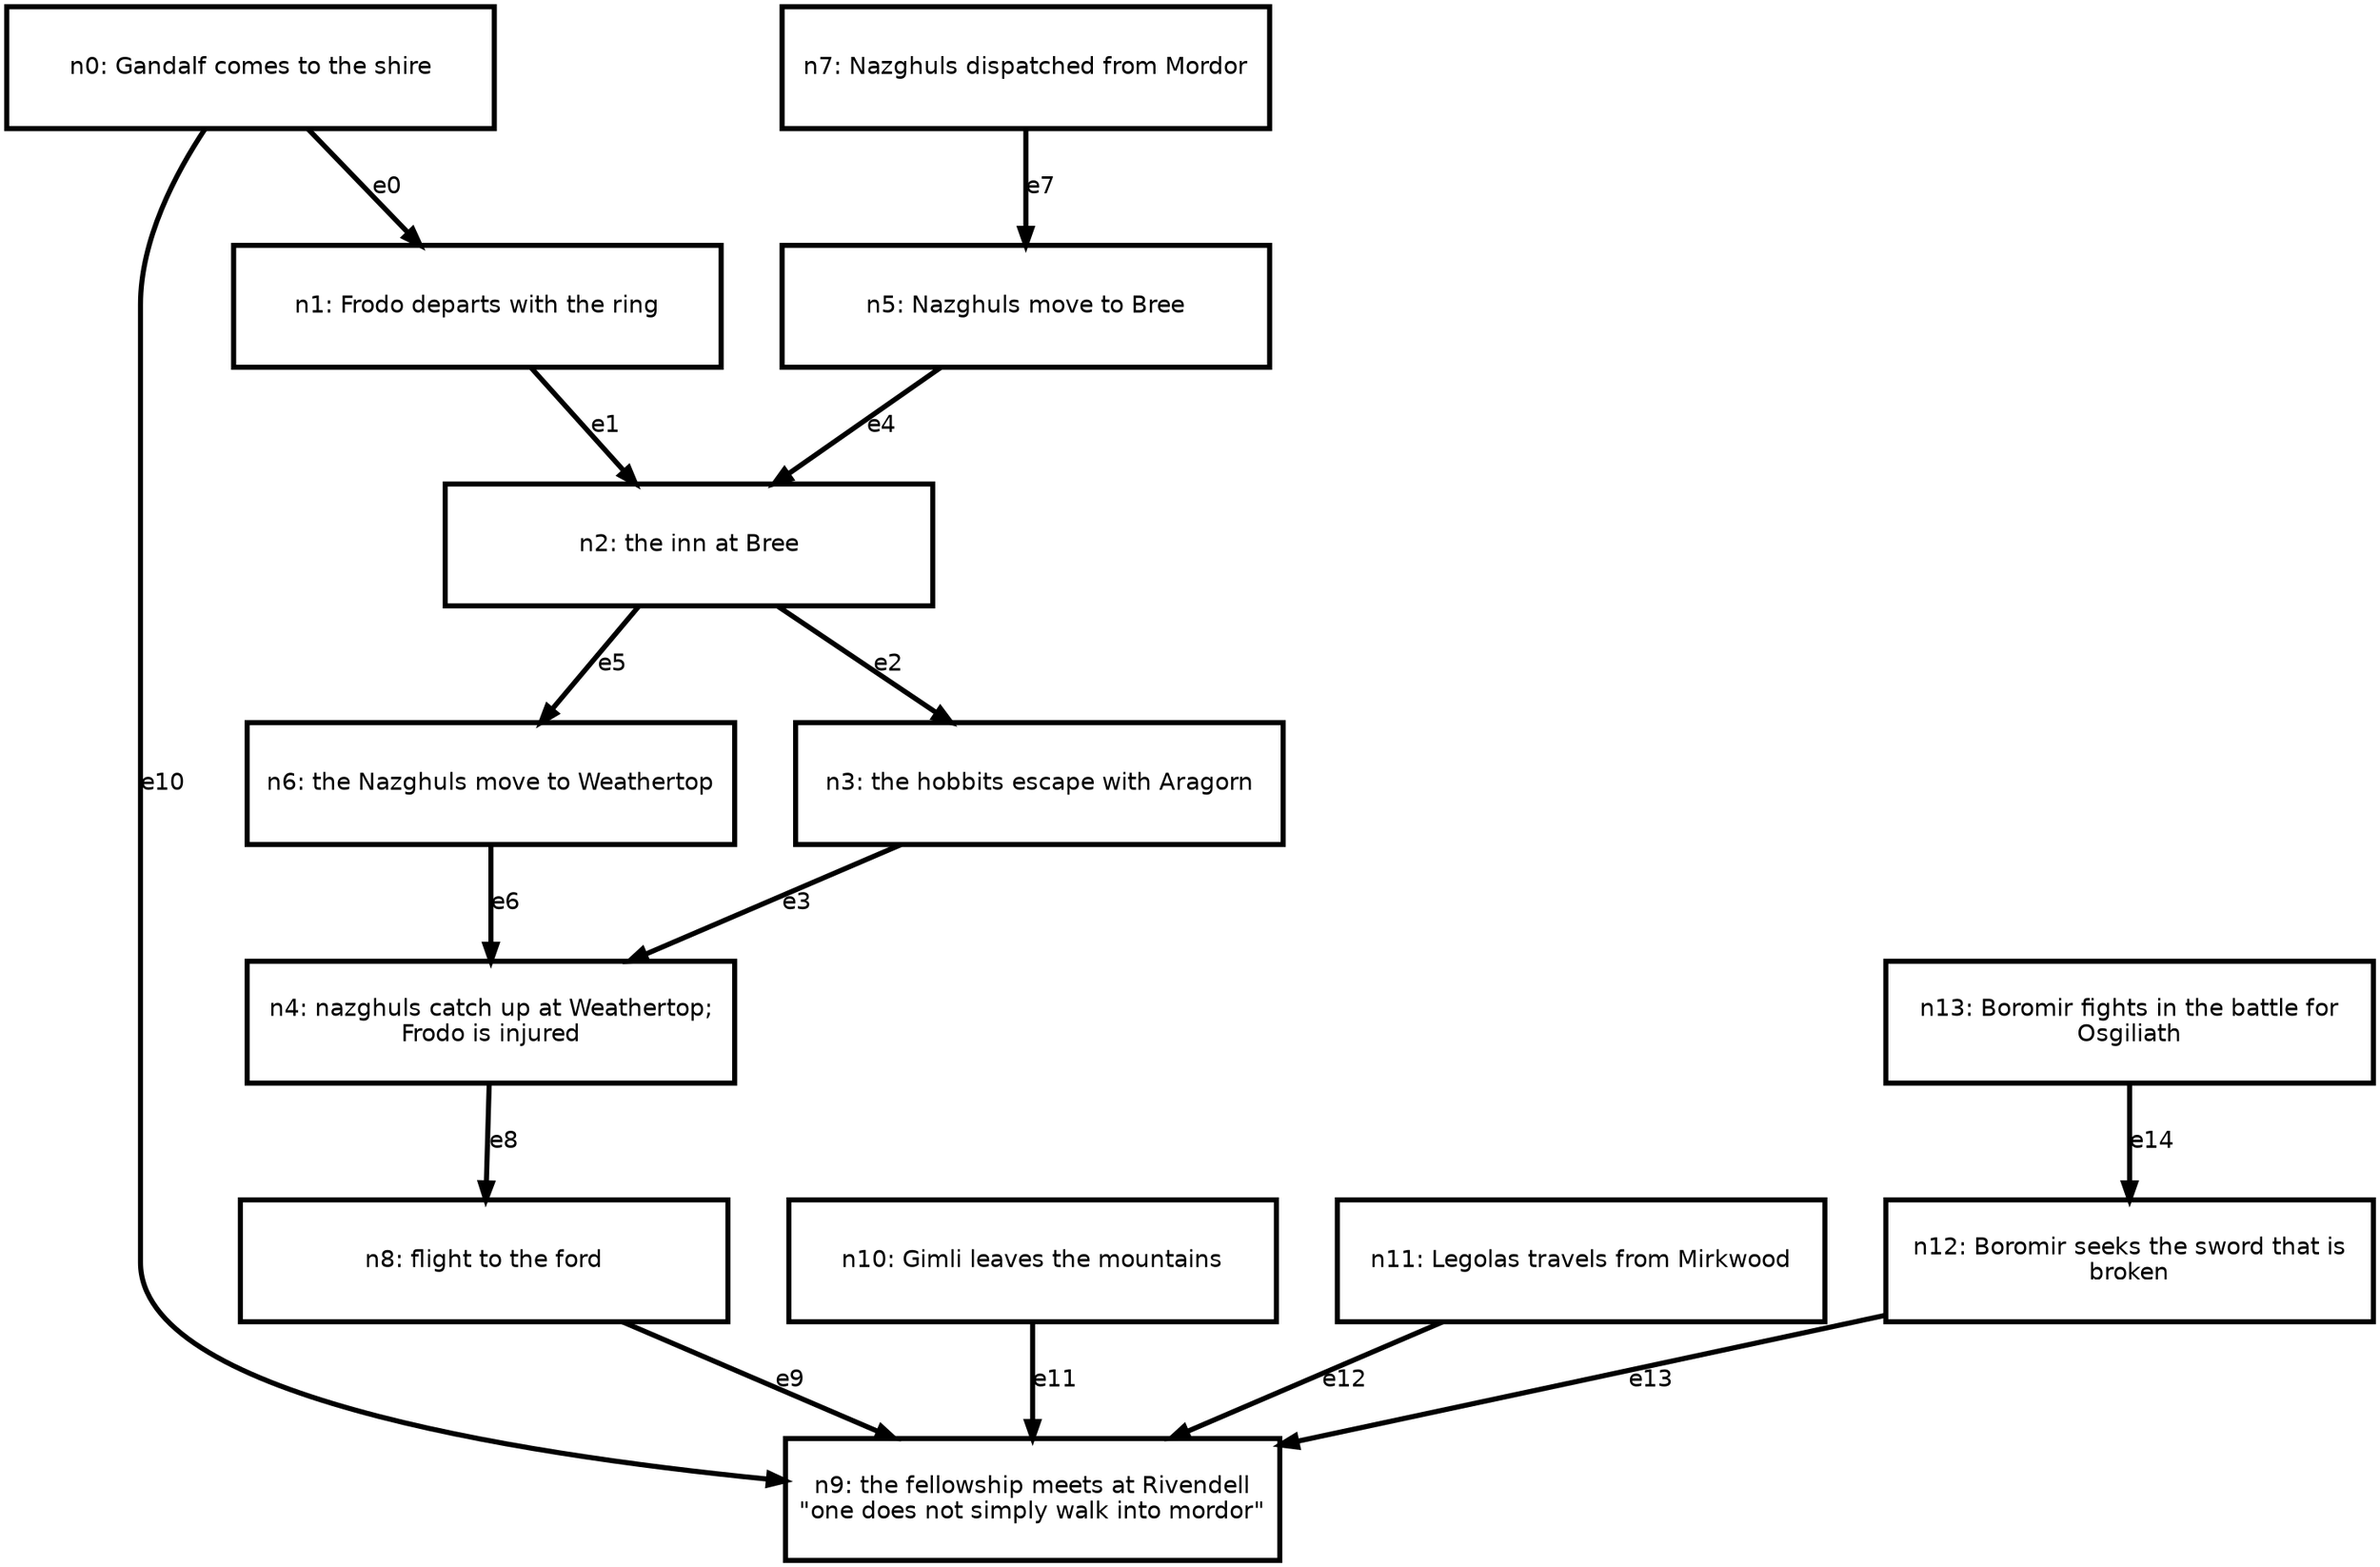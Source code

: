 digraph {

    graph [fontname = "helvetica" rankdir=TB ranksep=0.75 nodesep=0.5];
    node [fontname = "helvetica" style="filled" shape=box height=1 width=4.0 penwidth=3];
    edge [fontname = "helvetica" penwidth=3 color="#000000"];

    "n0" [label="n0: Gandalf comes to the shire" fillcolor="#FFFFFF" color="#000000" fontcolor="#000000"];
    "n1" [label="n1: Frodo departs with the ring" fillcolor="#FFFFFF" color="#000000" fontcolor="#000000"];
    "n2" [label="n2: the inn at Bree" fillcolor="#FFFFFF" color="#000000" fontcolor="#000000"];
    "n3" [label="n3: the hobbits escape with Aragorn" fillcolor="#FFFFFF" color="#000000" fontcolor="#000000"];
    "n4" [label="n4: nazghuls catch up at Weathertop;\nFrodo is injured" fillcolor="#FFFFFF" color="#000000" fontcolor="#000000"];
    "n5" [label="n5: Nazghuls move to Bree" fillcolor="#FFFFFF" color="#000000" fontcolor="#000000"];
    "n6" [label="n6: the Nazghuls move to Weathertop" fillcolor="#FFFFFF" color="#000000" fontcolor="#000000"];
    "n7" [label="n7: Nazghuls dispatched from Mordor" fillcolor="#FFFFFF" color="#000000" fontcolor="#000000"];
    "n8" [label="n8: flight to the ford" fillcolor="#FFFFFF" color="#000000" fontcolor="#000000"];
    "n9" [label="n9: the fellowship meets at Rivendell\n\"one does not simply walk into mordor\"" fillcolor="#FFFFFF" color="#000000" fontcolor="#000000"];
    "n10" [label="n10: Gimli leaves the mountains" fillcolor="#FFFFFF" color="#000000" fontcolor="#000000"];
    "n11" [label="n11: Legolas travels from Mirkwood" fillcolor="#FFFFFF" color="#000000" fontcolor="#000000"];
    "n12" [label="n12: Boromir seeks the sword that is\nbroken" fillcolor="#FFFFFF" color="#000000" fontcolor="#000000"];
    "n13" [label="n13: Boromir fights in the battle for\nOsgiliath" fillcolor="#FFFFFF" color="#000000" fontcolor="#000000"];

    "n0" -> "n1" [label="e0"];
    "n1" -> "n2" [label="e1"];
    "n2" -> "n3" [label="e2"];
    "n3" -> "n4" [label="e3"];
    "n5" -> "n2" [label="e4"];
    "n2" -> "n6" [label="e5"];
    "n6" -> "n4" [label="e6"];
    "n7" -> "n5" [label="e7"];
    "n4" -> "n8" [label="e8"];
    "n8" -> "n9" [label="e9"];
    "n0" -> "n9" [label="e10"];
    "n10" -> "n9" [label="e11"];
    "n11" -> "n9" [label="e12"];
    "n12" -> "n9" [label="e13"];
    "n13" -> "n12" [label="e14"];

}